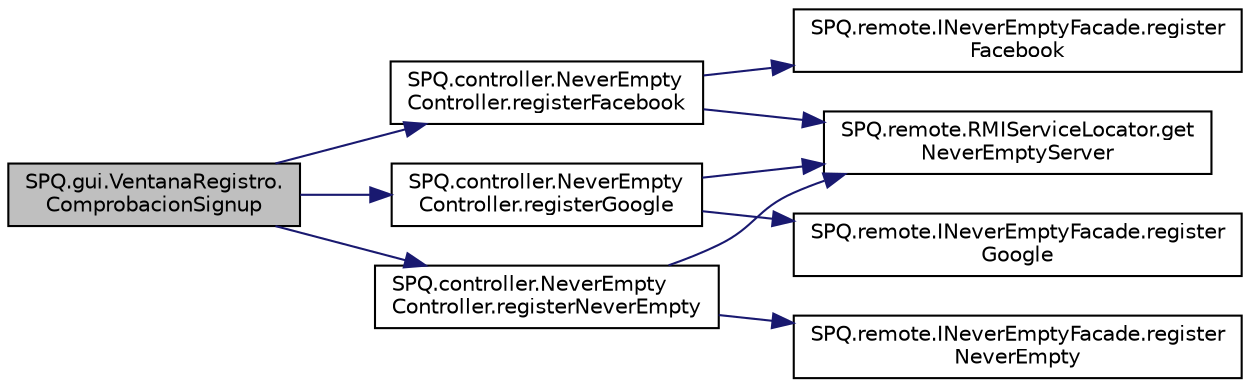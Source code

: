digraph "SPQ.gui.VentanaRegistro.ComprobacionSignup"
{
  edge [fontname="Helvetica",fontsize="10",labelfontname="Helvetica",labelfontsize="10"];
  node [fontname="Helvetica",fontsize="10",shape=record];
  rankdir="LR";
  Node13 [label="SPQ.gui.VentanaRegistro.\lComprobacionSignup",height=0.2,width=0.4,color="black", fillcolor="grey75", style="filled", fontcolor="black"];
  Node13 -> Node14 [color="midnightblue",fontsize="10",style="solid"];
  Node14 [label="SPQ.controller.NeverEmpty\lController.registerGoogle",height=0.2,width=0.4,color="black", fillcolor="white", style="filled",URL="$class_s_p_q_1_1controller_1_1_never_empty_controller.html#a0adc4a1885dcc8ef6fe53bd23ee2316a"];
  Node14 -> Node15 [color="midnightblue",fontsize="10",style="solid"];
  Node15 [label="SPQ.remote.RMIServiceLocator.get\lNeverEmptyServer",height=0.2,width=0.4,color="black", fillcolor="white", style="filled",URL="$class_s_p_q_1_1remote_1_1_r_m_i_service_locator.html#a19d79d8b31c278a127bf921895d889ae"];
  Node14 -> Node16 [color="midnightblue",fontsize="10",style="solid"];
  Node16 [label="SPQ.remote.INeverEmptyFacade.register\lGoogle",height=0.2,width=0.4,color="black", fillcolor="white", style="filled",URL="$interface_s_p_q_1_1remote_1_1_i_never_empty_facade.html#a93f3250c09a26fdb1d65219599dfd542"];
  Node13 -> Node17 [color="midnightblue",fontsize="10",style="solid"];
  Node17 [label="SPQ.controller.NeverEmpty\lController.registerFacebook",height=0.2,width=0.4,color="black", fillcolor="white", style="filled",URL="$class_s_p_q_1_1controller_1_1_never_empty_controller.html#ad766d360d5d5c69d6e6d5b2953b27fac"];
  Node17 -> Node15 [color="midnightblue",fontsize="10",style="solid"];
  Node17 -> Node18 [color="midnightblue",fontsize="10",style="solid"];
  Node18 [label="SPQ.remote.INeverEmptyFacade.register\lFacebook",height=0.2,width=0.4,color="black", fillcolor="white", style="filled",URL="$interface_s_p_q_1_1remote_1_1_i_never_empty_facade.html#a7b2f025522489fe9070d09a4fb08f0a1"];
  Node13 -> Node19 [color="midnightblue",fontsize="10",style="solid"];
  Node19 [label="SPQ.controller.NeverEmpty\lController.registerNeverEmpty",height=0.2,width=0.4,color="black", fillcolor="white", style="filled",URL="$class_s_p_q_1_1controller_1_1_never_empty_controller.html#ad02b010ba25f24bf105fe7b4605e3de1"];
  Node19 -> Node15 [color="midnightblue",fontsize="10",style="solid"];
  Node19 -> Node20 [color="midnightblue",fontsize="10",style="solid"];
  Node20 [label="SPQ.remote.INeverEmptyFacade.register\lNeverEmpty",height=0.2,width=0.4,color="black", fillcolor="white", style="filled",URL="$interface_s_p_q_1_1remote_1_1_i_never_empty_facade.html#a7867e1e698fea32a535a1daeda4e8d6a"];
}
